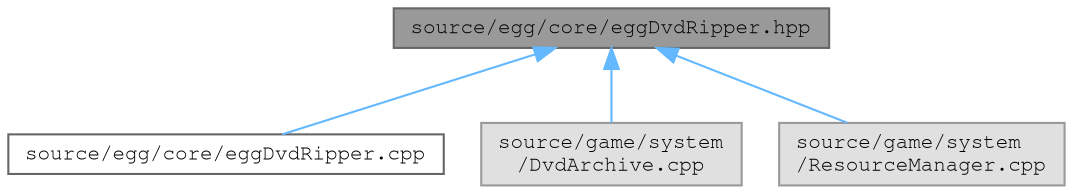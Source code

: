 digraph "source/egg/core/eggDvdRipper.hpp"
{
 // LATEX_PDF_SIZE
  bgcolor="transparent";
  edge [fontname=FreeMono,fontsize=10,labelfontname=FreeMono,labelfontsize=10];
  node [fontname=FreeMono,fontsize=10,shape=box,height=0.2,width=0.4];
  Node1 [label="source/egg/core/eggDvdRipper.hpp",height=0.2,width=0.4,color="gray40", fillcolor="grey60", style="filled", fontcolor="black",tooltip="Headers for the EGG DVD ripper."];
  Node1 -> Node2 [dir="back",color="steelblue1",style="solid"];
  Node2 [label="source/egg/core/eggDvdRipper.cpp",height=0.2,width=0.4,color="grey40", fillcolor="white", style="filled",URL="$egg_dvd_ripper_8cpp.html",tooltip="Implementations for the EGG DVD ripper."];
  Node1 -> Node3 [dir="back",color="steelblue1",style="solid"];
  Node3 [label="source/game/system\l/DvdArchive.cpp",height=0.2,width=0.4,color="grey60", fillcolor="#E0E0E0", style="filled",tooltip=" "];
  Node1 -> Node4 [dir="back",color="steelblue1",style="solid"];
  Node4 [label="source/game/system\l/ResourceManager.cpp",height=0.2,width=0.4,color="grey60", fillcolor="#E0E0E0", style="filled",tooltip=" "];
}
